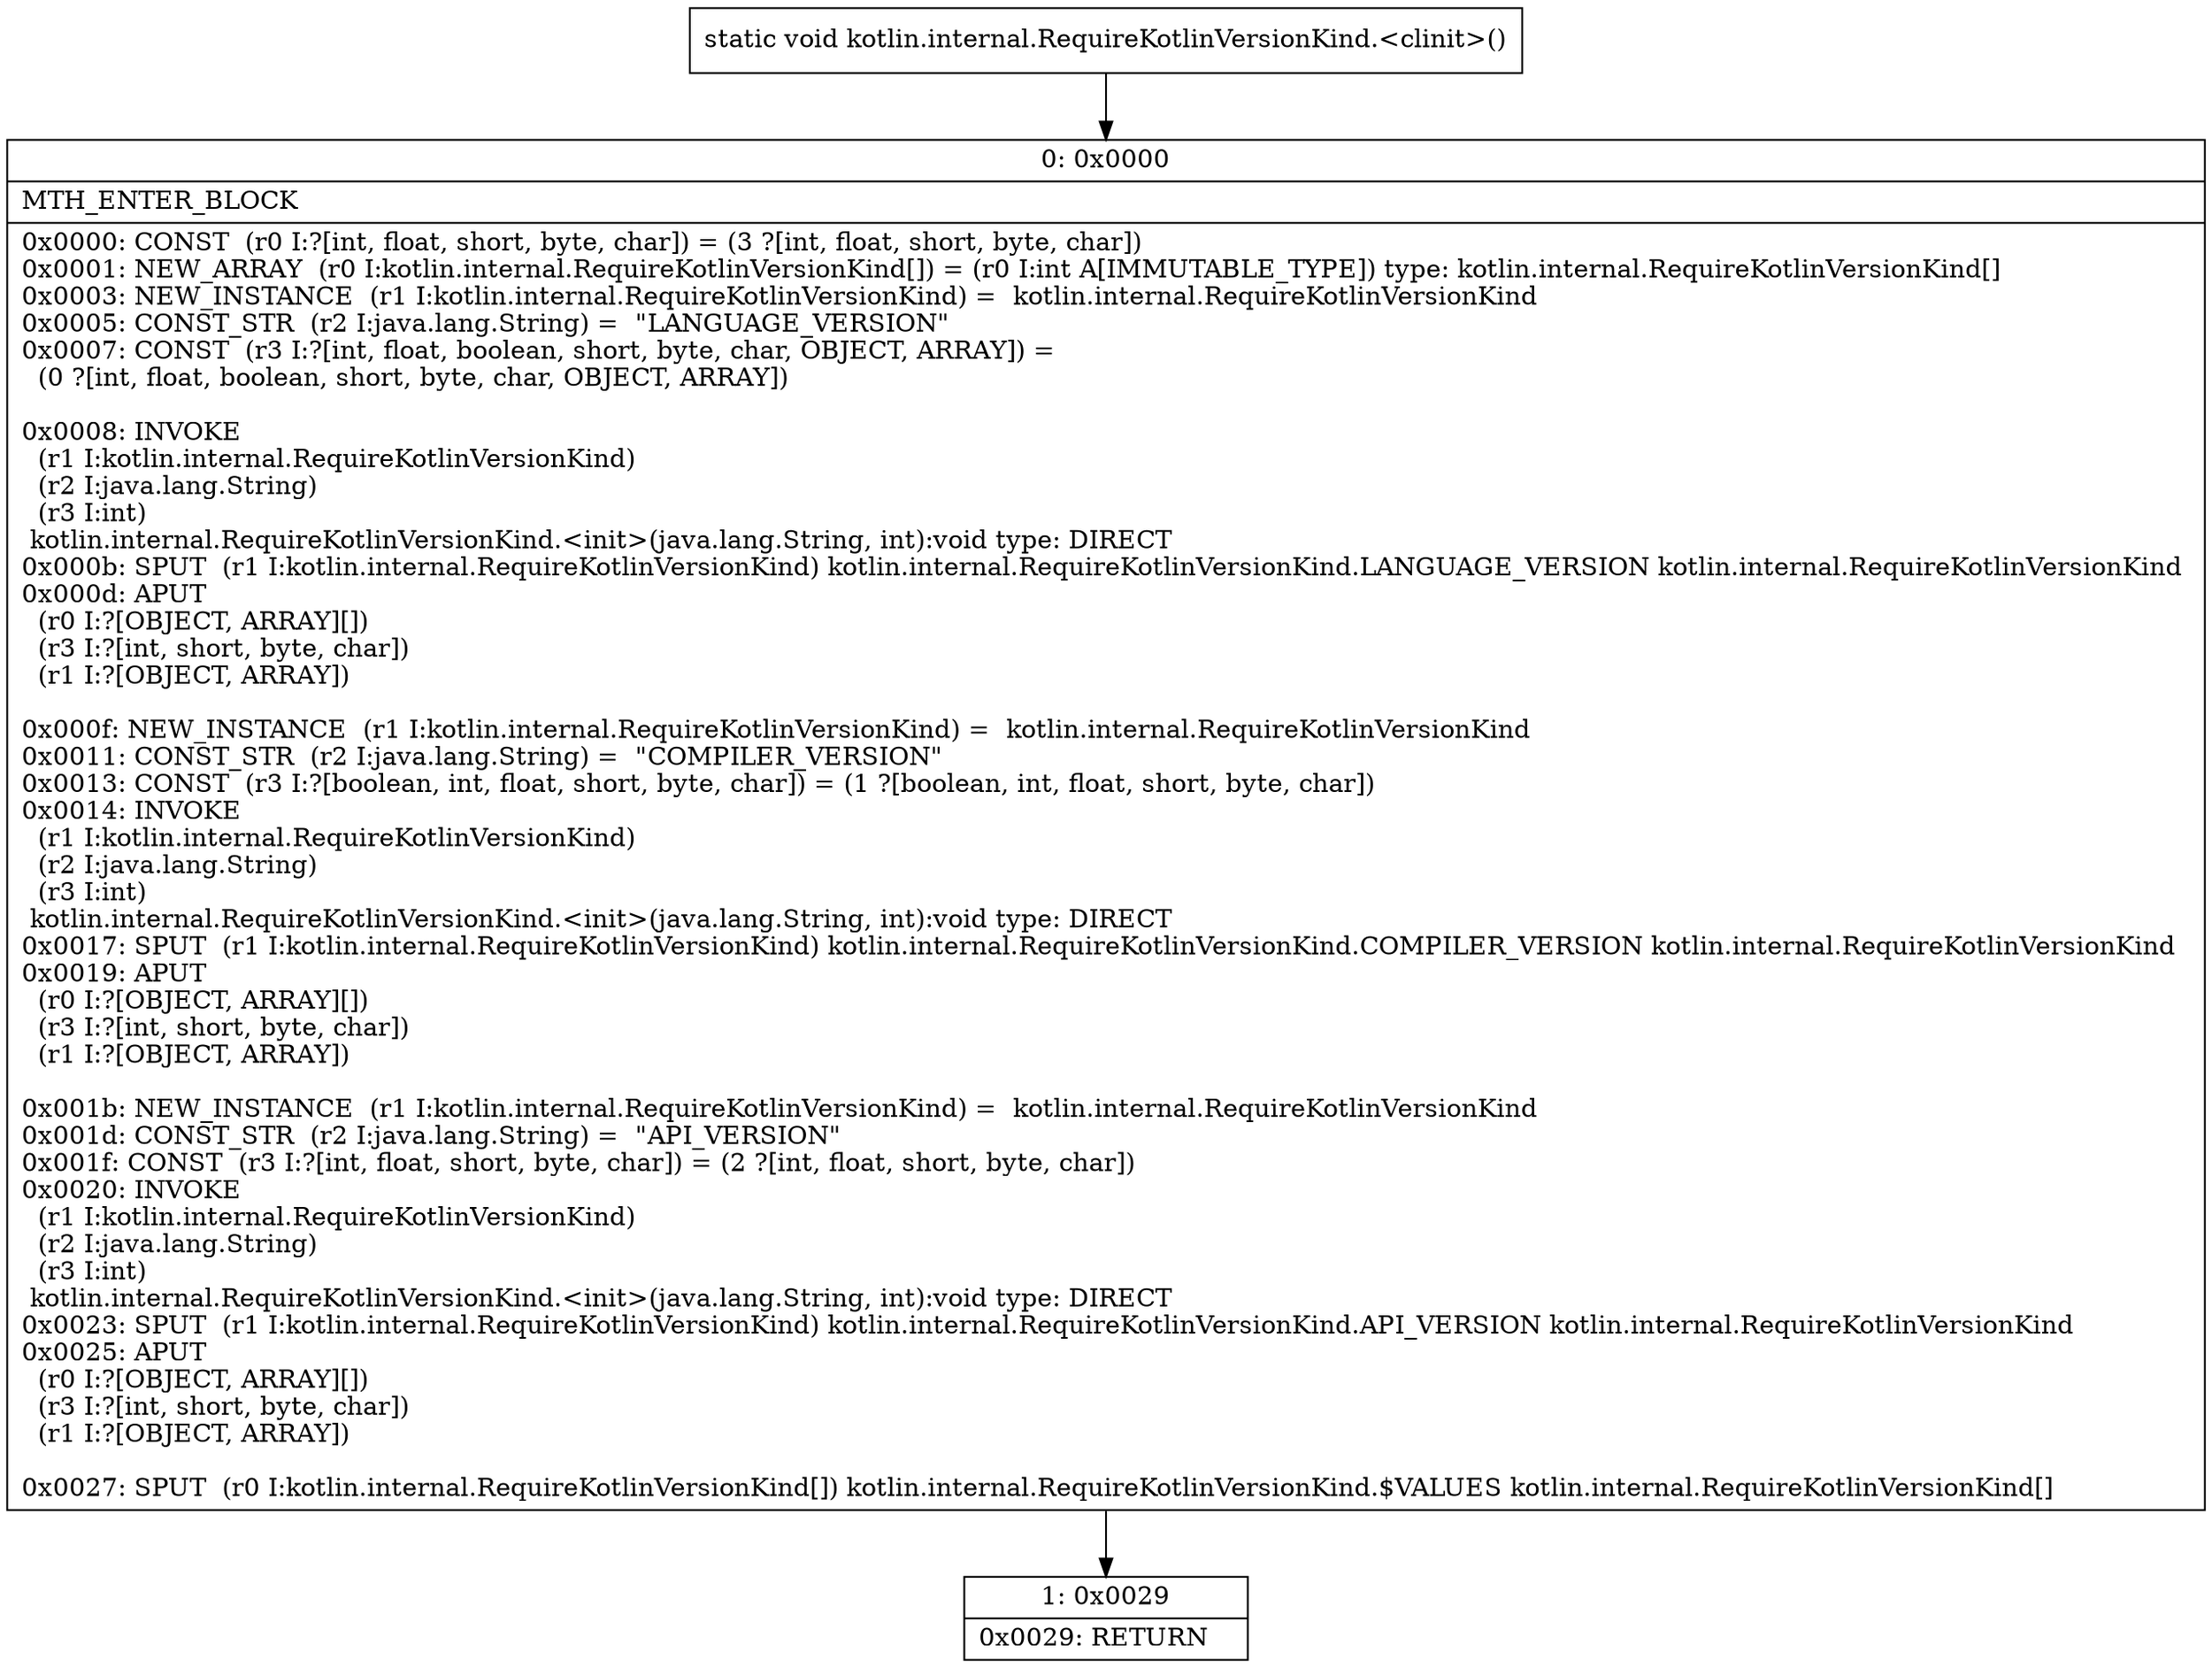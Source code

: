digraph "CFG forkotlin.internal.RequireKotlinVersionKind.\<clinit\>()V" {
Node_0 [shape=record,label="{0\:\ 0x0000|MTH_ENTER_BLOCK\l|0x0000: CONST  (r0 I:?[int, float, short, byte, char]) = (3 ?[int, float, short, byte, char]) \l0x0001: NEW_ARRAY  (r0 I:kotlin.internal.RequireKotlinVersionKind[]) = (r0 I:int A[IMMUTABLE_TYPE]) type: kotlin.internal.RequireKotlinVersionKind[] \l0x0003: NEW_INSTANCE  (r1 I:kotlin.internal.RequireKotlinVersionKind) =  kotlin.internal.RequireKotlinVersionKind \l0x0005: CONST_STR  (r2 I:java.lang.String) =  \"LANGUAGE_VERSION\" \l0x0007: CONST  (r3 I:?[int, float, boolean, short, byte, char, OBJECT, ARRAY]) = \l  (0 ?[int, float, boolean, short, byte, char, OBJECT, ARRAY])\l \l0x0008: INVOKE  \l  (r1 I:kotlin.internal.RequireKotlinVersionKind)\l  (r2 I:java.lang.String)\l  (r3 I:int)\l kotlin.internal.RequireKotlinVersionKind.\<init\>(java.lang.String, int):void type: DIRECT \l0x000b: SPUT  (r1 I:kotlin.internal.RequireKotlinVersionKind) kotlin.internal.RequireKotlinVersionKind.LANGUAGE_VERSION kotlin.internal.RequireKotlinVersionKind \l0x000d: APUT  \l  (r0 I:?[OBJECT, ARRAY][])\l  (r3 I:?[int, short, byte, char])\l  (r1 I:?[OBJECT, ARRAY])\l \l0x000f: NEW_INSTANCE  (r1 I:kotlin.internal.RequireKotlinVersionKind) =  kotlin.internal.RequireKotlinVersionKind \l0x0011: CONST_STR  (r2 I:java.lang.String) =  \"COMPILER_VERSION\" \l0x0013: CONST  (r3 I:?[boolean, int, float, short, byte, char]) = (1 ?[boolean, int, float, short, byte, char]) \l0x0014: INVOKE  \l  (r1 I:kotlin.internal.RequireKotlinVersionKind)\l  (r2 I:java.lang.String)\l  (r3 I:int)\l kotlin.internal.RequireKotlinVersionKind.\<init\>(java.lang.String, int):void type: DIRECT \l0x0017: SPUT  (r1 I:kotlin.internal.RequireKotlinVersionKind) kotlin.internal.RequireKotlinVersionKind.COMPILER_VERSION kotlin.internal.RequireKotlinVersionKind \l0x0019: APUT  \l  (r0 I:?[OBJECT, ARRAY][])\l  (r3 I:?[int, short, byte, char])\l  (r1 I:?[OBJECT, ARRAY])\l \l0x001b: NEW_INSTANCE  (r1 I:kotlin.internal.RequireKotlinVersionKind) =  kotlin.internal.RequireKotlinVersionKind \l0x001d: CONST_STR  (r2 I:java.lang.String) =  \"API_VERSION\" \l0x001f: CONST  (r3 I:?[int, float, short, byte, char]) = (2 ?[int, float, short, byte, char]) \l0x0020: INVOKE  \l  (r1 I:kotlin.internal.RequireKotlinVersionKind)\l  (r2 I:java.lang.String)\l  (r3 I:int)\l kotlin.internal.RequireKotlinVersionKind.\<init\>(java.lang.String, int):void type: DIRECT \l0x0023: SPUT  (r1 I:kotlin.internal.RequireKotlinVersionKind) kotlin.internal.RequireKotlinVersionKind.API_VERSION kotlin.internal.RequireKotlinVersionKind \l0x0025: APUT  \l  (r0 I:?[OBJECT, ARRAY][])\l  (r3 I:?[int, short, byte, char])\l  (r1 I:?[OBJECT, ARRAY])\l \l0x0027: SPUT  (r0 I:kotlin.internal.RequireKotlinVersionKind[]) kotlin.internal.RequireKotlinVersionKind.$VALUES kotlin.internal.RequireKotlinVersionKind[] \l}"];
Node_1 [shape=record,label="{1\:\ 0x0029|0x0029: RETURN   \l}"];
MethodNode[shape=record,label="{static void kotlin.internal.RequireKotlinVersionKind.\<clinit\>() }"];
MethodNode -> Node_0;
Node_0 -> Node_1;
}

